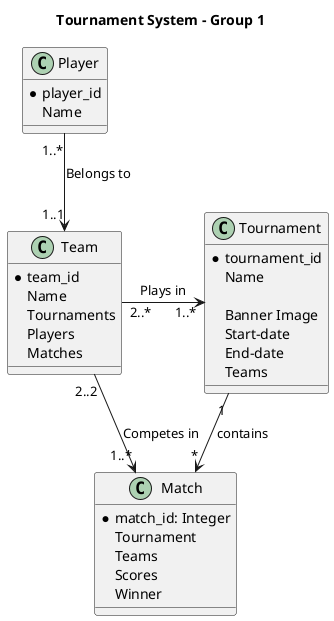 @startuml Tournament System
title Tournament System - Group 1 

class Match {
    *match_id: Integer
    Tournament
    Teams
    Scores
    Winner
}
class Team {
    *team_id
    Name
    Tournaments
    Players
    Matches
}
class Player {
    *player_id
    Name
}

class Tournament {
    *tournament_id
    Name
    
    Banner Image
    Start-date
    End-date
    Teams
}


Team "2..*" -> "1..*" Tournament : "Plays in"
Tournament "1" --> "*" Match : contains
Player "1..*" --> "1..1" Team : "Belongs to"
Team "2..2" --> "1..*" Match : "Competes in"


@enduml